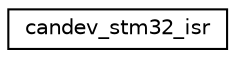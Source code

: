 digraph "Graphical Class Hierarchy"
{
 // LATEX_PDF_SIZE
  edge [fontname="Helvetica",fontsize="10",labelfontname="Helvetica",labelfontsize="10"];
  node [fontname="Helvetica",fontsize="10",shape=record];
  rankdir="LR";
  Node0 [label="candev_stm32_isr",height=0.2,width=0.4,color="black", fillcolor="white", style="filled",URL="$structcandev__stm32__isr.html",tooltip="Internal interrupt flags."];
}
